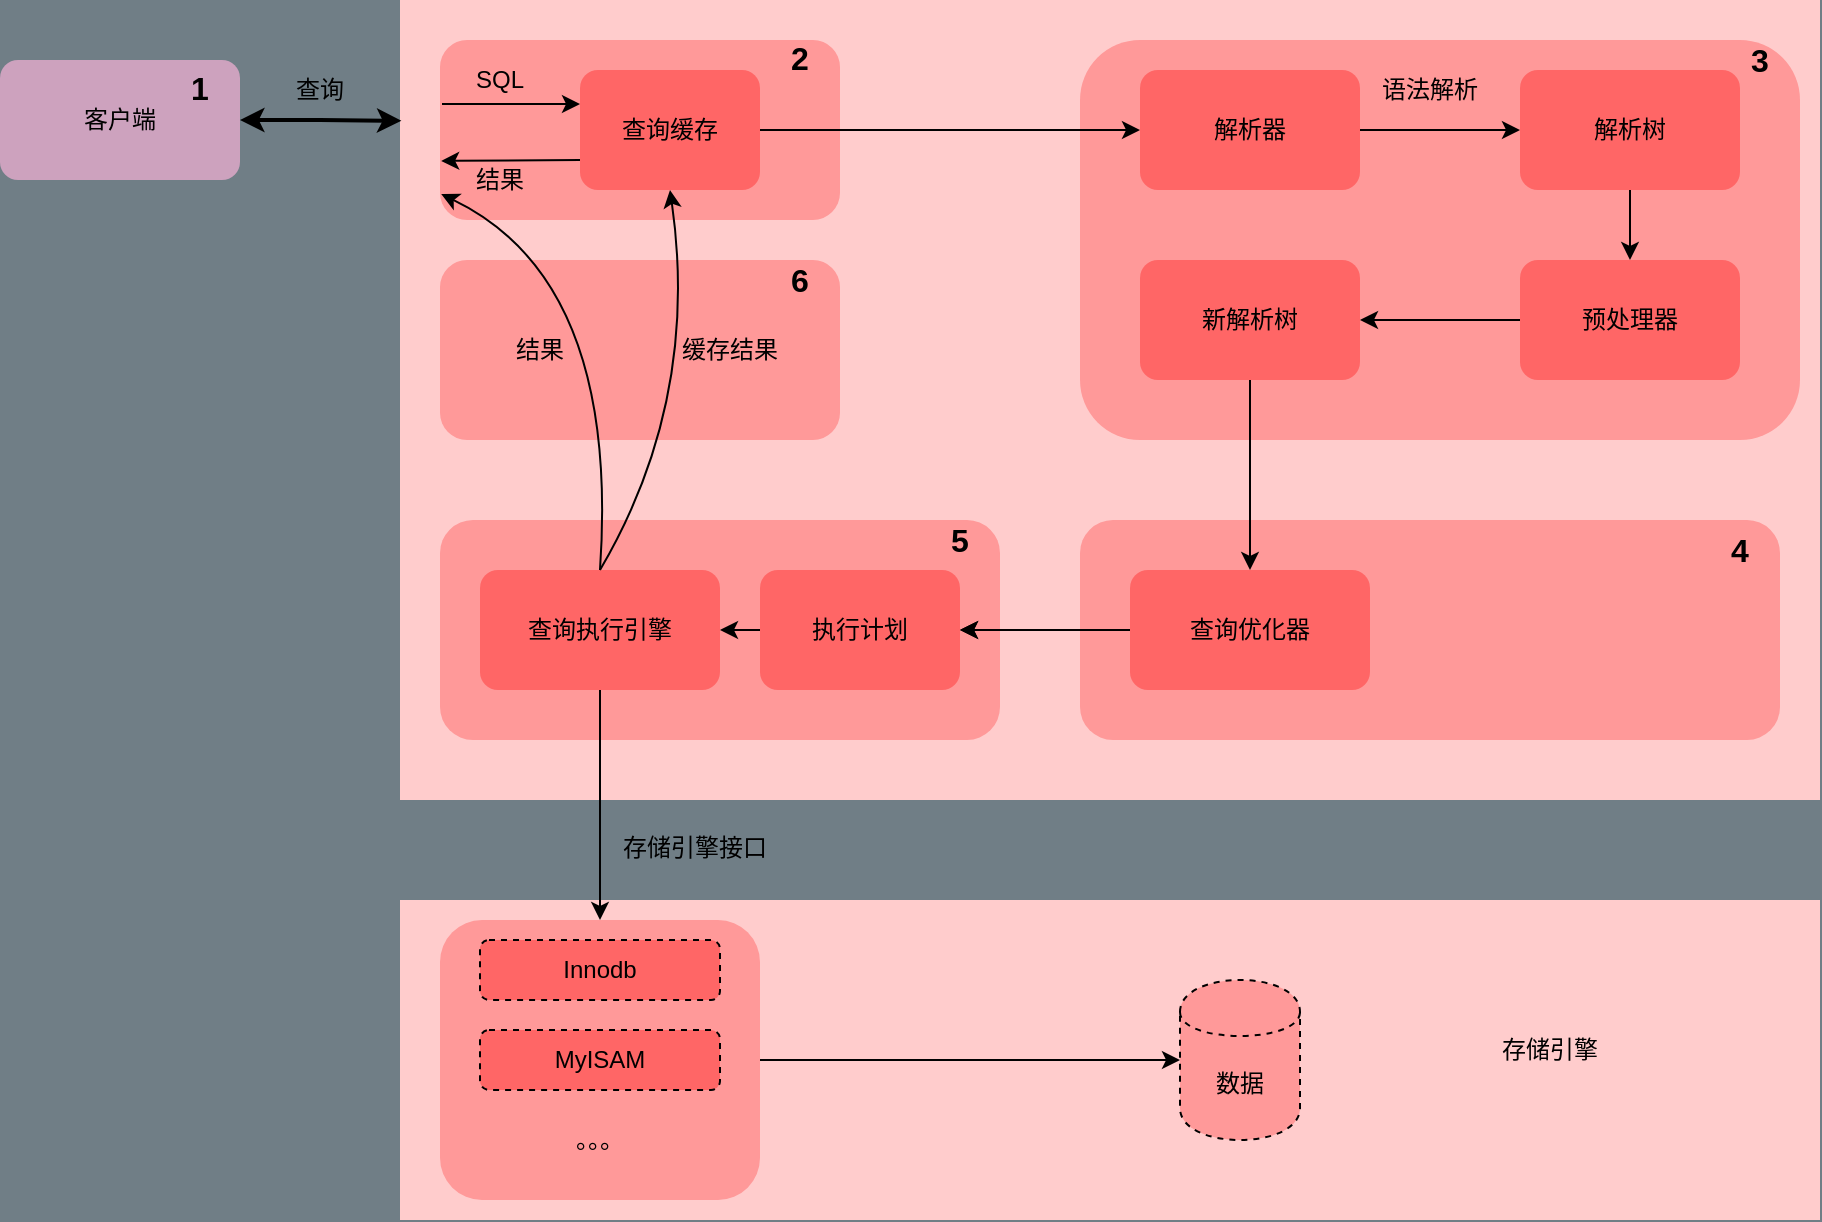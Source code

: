 <mxfile version="12.4.2" type="device" pages="1"><diagram id="VSArOQDPkqbNzoKQu4Cz" name="第 1 页"><mxGraphModel dx="1970" dy="540" grid="1" gridSize="10" guides="1" tooltips="1" connect="1" arrows="1" fold="1" page="1" pageScale="1" pageWidth="1169" pageHeight="827" background="#707E86" math="0" shadow="0"><root><mxCell id="0"/><mxCell id="1" parent="0"/><mxCell id="qm8bATwxqnZve9ucm5o6-2" value="" style="rounded=0;whiteSpace=wrap;html=1;dashed=1;fillColor=#FFCCCC;strokeColor=none;" vertex="1" parent="1"><mxGeometry x="160" y="50" width="710" height="400" as="geometry"/></mxCell><mxCell id="qm8bATwxqnZve9ucm5o6-3" value="" style="rounded=1;whiteSpace=wrap;html=1;dashed=1;fillColor=#FF9999;strokeColor=none;" vertex="1" parent="1"><mxGeometry x="180" y="70" width="200" height="90" as="geometry"/></mxCell><mxCell id="qm8bATwxqnZve9ucm5o6-5" value="" style="rounded=1;whiteSpace=wrap;html=1;dashed=1;fillColor=#FF9999;strokeColor=none;" vertex="1" parent="1"><mxGeometry x="180" y="180" width="200" height="90" as="geometry"/></mxCell><mxCell id="qm8bATwxqnZve9ucm5o6-7" value="" style="rounded=1;whiteSpace=wrap;html=1;dashed=1;fillColor=#FF9999;strokeColor=none;" vertex="1" parent="1"><mxGeometry x="180" y="310" width="280" height="110" as="geometry"/></mxCell><mxCell id="qm8bATwxqnZve9ucm5o6-9" value="&lt;font style=&quot;font-size: 12px&quot;&gt;查询缓存&lt;/font&gt;" style="rounded=1;whiteSpace=wrap;html=1;dashed=1;fillColor=#FF6666;strokeColor=none;" vertex="1" parent="1"><mxGeometry x="250" y="85" width="90" height="60" as="geometry"/></mxCell><mxCell id="qm8bATwxqnZve9ucm5o6-10" value="" style="rounded=1;whiteSpace=wrap;html=1;dashed=1;fillColor=#FF9999;strokeColor=none;" vertex="1" parent="1"><mxGeometry x="500" y="70" width="360" height="200" as="geometry"/></mxCell><mxCell id="qm8bATwxqnZve9ucm5o6-36" style="edgeStyle=orthogonalEdgeStyle;rounded=0;orthogonalLoop=1;jettySize=auto;html=1;entryX=1;entryY=0.5;entryDx=0;entryDy=0;exitX=0;exitY=0.5;exitDx=0;exitDy=0;" edge="1" parent="1" source="qm8bATwxqnZve9ucm5o6-16" target="qm8bATwxqnZve9ucm5o6-18"><mxGeometry relative="1" as="geometry"/></mxCell><mxCell id="qm8bATwxqnZve9ucm5o6-11" value="" style="rounded=1;whiteSpace=wrap;html=1;dashed=1;fillColor=#FF9999;strokeColor=none;" vertex="1" parent="1"><mxGeometry x="500" y="310" width="350" height="110" as="geometry"/></mxCell><mxCell id="qm8bATwxqnZve9ucm5o6-27" style="edgeStyle=orthogonalEdgeStyle;rounded=0;orthogonalLoop=1;jettySize=auto;html=1;entryX=0;entryY=0.5;entryDx=0;entryDy=0;" edge="1" parent="1" source="qm8bATwxqnZve9ucm5o6-12" target="qm8bATwxqnZve9ucm5o6-13"><mxGeometry relative="1" as="geometry"/></mxCell><mxCell id="qm8bATwxqnZve9ucm5o6-12" value="解析器" style="rounded=1;whiteSpace=wrap;html=1;dashed=1;fillColor=#FF6666;strokeColor=none;" vertex="1" parent="1"><mxGeometry x="530" y="85" width="110" height="60" as="geometry"/></mxCell><mxCell id="qm8bATwxqnZve9ucm5o6-28" style="edgeStyle=orthogonalEdgeStyle;rounded=0;orthogonalLoop=1;jettySize=auto;html=1;" edge="1" parent="1" source="qm8bATwxqnZve9ucm5o6-13" target="qm8bATwxqnZve9ucm5o6-14"><mxGeometry relative="1" as="geometry"/></mxCell><mxCell id="qm8bATwxqnZve9ucm5o6-13" value="解析树" style="rounded=1;whiteSpace=wrap;html=1;dashed=1;fillColor=#FF6666;strokeColor=none;" vertex="1" parent="1"><mxGeometry x="720" y="85" width="110" height="60" as="geometry"/></mxCell><mxCell id="qm8bATwxqnZve9ucm5o6-29" style="edgeStyle=orthogonalEdgeStyle;rounded=0;orthogonalLoop=1;jettySize=auto;html=1;entryX=1;entryY=0.5;entryDx=0;entryDy=0;" edge="1" parent="1" source="qm8bATwxqnZve9ucm5o6-14" target="qm8bATwxqnZve9ucm5o6-15"><mxGeometry relative="1" as="geometry"/></mxCell><mxCell id="qm8bATwxqnZve9ucm5o6-14" value="预处理器" style="rounded=1;whiteSpace=wrap;html=1;dashed=1;fillColor=#FF6666;strokeColor=none;" vertex="1" parent="1"><mxGeometry x="720" y="180" width="110" height="60" as="geometry"/></mxCell><mxCell id="qm8bATwxqnZve9ucm5o6-31" style="edgeStyle=orthogonalEdgeStyle;rounded=0;orthogonalLoop=1;jettySize=auto;html=1;" edge="1" parent="1" source="qm8bATwxqnZve9ucm5o6-15" target="qm8bATwxqnZve9ucm5o6-16"><mxGeometry relative="1" as="geometry"/></mxCell><mxCell id="qm8bATwxqnZve9ucm5o6-15" value="新解析树" style="rounded=1;whiteSpace=wrap;html=1;dashed=1;fillColor=#FF6666;strokeColor=none;" vertex="1" parent="1"><mxGeometry x="530" y="180" width="110" height="60" as="geometry"/></mxCell><mxCell id="qm8bATwxqnZve9ucm5o6-16" value="查询优化器" style="rounded=1;whiteSpace=wrap;html=1;dashed=1;fillColor=#FF6666;strokeColor=none;" vertex="1" parent="1"><mxGeometry x="525" y="335" width="120" height="60" as="geometry"/></mxCell><mxCell id="qm8bATwxqnZve9ucm5o6-17" value="查询执行引擎" style="rounded=1;whiteSpace=wrap;html=1;dashed=1;fillColor=#FF6666;strokeColor=none;" vertex="1" parent="1"><mxGeometry x="200" y="335" width="120" height="60" as="geometry"/></mxCell><mxCell id="qm8bATwxqnZve9ucm5o6-38" style="edgeStyle=orthogonalEdgeStyle;rounded=0;orthogonalLoop=1;jettySize=auto;html=1;exitX=0;exitY=0.5;exitDx=0;exitDy=0;entryX=1;entryY=0.5;entryDx=0;entryDy=0;" edge="1" parent="1" source="qm8bATwxqnZve9ucm5o6-18" target="qm8bATwxqnZve9ucm5o6-17"><mxGeometry relative="1" as="geometry"/></mxCell><mxCell id="qm8bATwxqnZve9ucm5o6-18" value="执行计划" style="rounded=1;whiteSpace=wrap;html=1;dashed=1;fillColor=#FF6666;strokeColor=none;" vertex="1" parent="1"><mxGeometry x="340" y="335" width="100" height="60" as="geometry"/></mxCell><mxCell id="qm8bATwxqnZve9ucm5o6-23" value="&lt;b style=&quot;line-height: 120%&quot;&gt;&lt;font style=&quot;font-size: 16px&quot;&gt;2&lt;/font&gt;&lt;/b&gt;" style="text;html=1;strokeColor=none;fillColor=none;align=center;verticalAlign=middle;whiteSpace=wrap;rounded=0;dashed=1;shadow=1;" vertex="1" parent="1"><mxGeometry x="340" y="70" width="40" height="20" as="geometry"/></mxCell><mxCell id="qm8bATwxqnZve9ucm5o6-25" style="edgeStyle=orthogonalEdgeStyle;rounded=0;orthogonalLoop=1;jettySize=auto;html=1;exitX=1;exitY=0.5;exitDx=0;exitDy=0;entryX=0;entryY=0.5;entryDx=0;entryDy=0;" edge="1" parent="1" source="qm8bATwxqnZve9ucm5o6-9" target="qm8bATwxqnZve9ucm5o6-12"><mxGeometry relative="1" as="geometry"/></mxCell><mxCell id="qm8bATwxqnZve9ucm5o6-30" value="语法解析" style="text;html=1;strokeColor=none;fillColor=none;align=center;verticalAlign=middle;whiteSpace=wrap;rounded=0;shadow=1;dashed=1;" vertex="1" parent="1"><mxGeometry x="650" y="85" width="50" height="20" as="geometry"/></mxCell><mxCell id="qm8bATwxqnZve9ucm5o6-32" value="&lt;span style=&quot;font-size: 16px&quot;&gt;&lt;b&gt;3&lt;/b&gt;&lt;/span&gt;" style="text;html=1;strokeColor=none;fillColor=none;align=center;verticalAlign=middle;whiteSpace=wrap;rounded=0;dashed=1;shadow=1;" vertex="1" parent="1"><mxGeometry x="820" y="70" width="40" height="20" as="geometry"/></mxCell><mxCell id="qm8bATwxqnZve9ucm5o6-33" value="&lt;span style=&quot;font-size: 16px&quot;&gt;&lt;b&gt;4&lt;/b&gt;&lt;/span&gt;" style="text;html=1;strokeColor=none;fillColor=none;align=center;verticalAlign=middle;whiteSpace=wrap;rounded=0;dashed=1;shadow=1;" vertex="1" parent="1"><mxGeometry x="810" y="315" width="40" height="20" as="geometry"/></mxCell><mxCell id="qm8bATwxqnZve9ucm5o6-37" value="" style="edgeStyle=orthogonalEdgeStyle;rounded=0;orthogonalLoop=1;jettySize=auto;html=1;exitX=0;exitY=0.5;exitDx=0;exitDy=0;" edge="1" parent="1" source="qm8bATwxqnZve9ucm5o6-16" target="qm8bATwxqnZve9ucm5o6-18"><mxGeometry relative="1" as="geometry"/></mxCell><mxCell id="qm8bATwxqnZve9ucm5o6-39" value="&lt;span style=&quot;font-size: 16px&quot;&gt;&lt;b&gt;5&lt;/b&gt;&lt;/span&gt;" style="text;html=1;strokeColor=none;fillColor=none;align=center;verticalAlign=middle;whiteSpace=wrap;rounded=0;dashed=1;shadow=1;" vertex="1" parent="1"><mxGeometry x="420" y="310" width="40" height="20" as="geometry"/></mxCell><mxCell id="qm8bATwxqnZve9ucm5o6-44" style="edgeStyle=orthogonalEdgeStyle;rounded=0;orthogonalLoop=1;jettySize=auto;html=1;entryX=0.001;entryY=0.151;entryDx=0;entryDy=0;entryPerimeter=0;startArrow=classic;startFill=1;strokeWidth=2;" edge="1" parent="1" source="qm8bATwxqnZve9ucm5o6-42" target="qm8bATwxqnZve9ucm5o6-2"><mxGeometry relative="1" as="geometry"/></mxCell><mxCell id="qm8bATwxqnZve9ucm5o6-42" value="客户端" style="rounded=1;whiteSpace=wrap;html=1;shadow=0;dashed=1;fillColor=#CDA2BE;strokeColor=none;" vertex="1" parent="1"><mxGeometry x="-40" y="80" width="120" height="60" as="geometry"/></mxCell><mxCell id="qm8bATwxqnZve9ucm5o6-45" value="" style="endArrow=classic;html=1;strokeWidth=1;" edge="1" parent="1"><mxGeometry width="50" height="50" relative="1" as="geometry"><mxPoint x="181" y="102" as="sourcePoint"/><mxPoint x="250" y="102" as="targetPoint"/></mxGeometry></mxCell><mxCell id="qm8bATwxqnZve9ucm5o6-46" value="" style="endArrow=none;html=1;strokeWidth=1;exitX=0.003;exitY=0.672;exitDx=0;exitDy=0;exitPerimeter=0;entryX=0;entryY=0.75;entryDx=0;entryDy=0;startArrow=classic;startFill=1;endFill=0;" edge="1" parent="1" source="qm8bATwxqnZve9ucm5o6-3" target="qm8bATwxqnZve9ucm5o6-9"><mxGeometry width="50" height="50" relative="1" as="geometry"><mxPoint x="191" y="112" as="sourcePoint"/><mxPoint x="260" y="112" as="targetPoint"/></mxGeometry></mxCell><mxCell id="qm8bATwxqnZve9ucm5o6-47" value="SQL" style="text;html=1;strokeColor=none;fillColor=none;align=center;verticalAlign=middle;whiteSpace=wrap;rounded=0;shadow=1;dashed=1;" vertex="1" parent="1"><mxGeometry x="190" y="80" width="40" height="20" as="geometry"/></mxCell><mxCell id="qm8bATwxqnZve9ucm5o6-48" value="结果" style="text;html=1;strokeColor=none;fillColor=none;align=center;verticalAlign=middle;whiteSpace=wrap;rounded=0;shadow=1;dashed=1;" vertex="1" parent="1"><mxGeometry x="190" y="130" width="40" height="20" as="geometry"/></mxCell><mxCell id="qm8bATwxqnZve9ucm5o6-49" value="" style="endArrow=classic;html=1;strokeWidth=1;exitX=0.5;exitY=0;exitDx=0;exitDy=0;entryX=0.003;entryY=0.856;entryDx=0;entryDy=0;entryPerimeter=0;curved=1;" edge="1" parent="1" source="qm8bATwxqnZve9ucm5o6-17" target="qm8bATwxqnZve9ucm5o6-3"><mxGeometry width="50" height="50" relative="1" as="geometry"><mxPoint x="240" y="320" as="sourcePoint"/><mxPoint x="290" y="270" as="targetPoint"/><Array as="points"><mxPoint x="270" y="190"/></Array></mxGeometry></mxCell><mxCell id="qm8bATwxqnZve9ucm5o6-50" value="" style="endArrow=classic;html=1;strokeWidth=1;exitX=0.5;exitY=0;exitDx=0;exitDy=0;entryX=0.5;entryY=1;entryDx=0;entryDy=0;curved=1;" edge="1" parent="1" source="qm8bATwxqnZve9ucm5o6-17" target="qm8bATwxqnZve9ucm5o6-9"><mxGeometry width="50" height="50" relative="1" as="geometry"><mxPoint x="260" y="330" as="sourcePoint"/><mxPoint x="330" y="280" as="targetPoint"/><Array as="points"><mxPoint x="310" y="250"/></Array></mxGeometry></mxCell><mxCell id="qm8bATwxqnZve9ucm5o6-51" value="&lt;span style=&quot;font-size: 16px&quot;&gt;&lt;b&gt;6&lt;/b&gt;&lt;/span&gt;" style="text;html=1;strokeColor=none;fillColor=none;align=center;verticalAlign=middle;whiteSpace=wrap;rounded=0;dashed=1;shadow=1;" vertex="1" parent="1"><mxGeometry x="340" y="180" width="40" height="20" as="geometry"/></mxCell><mxCell id="qm8bATwxqnZve9ucm5o6-53" value="结果" style="text;html=1;strokeColor=none;fillColor=none;align=center;verticalAlign=middle;whiteSpace=wrap;rounded=0;shadow=1;dashed=1;" vertex="1" parent="1"><mxGeometry x="210" y="215" width="40" height="20" as="geometry"/></mxCell><mxCell id="qm8bATwxqnZve9ucm5o6-56" value="缓存结果" style="text;html=1;strokeColor=none;fillColor=none;align=center;verticalAlign=middle;whiteSpace=wrap;rounded=0;shadow=1;dashed=1;" vertex="1" parent="1"><mxGeometry x="300" y="215" width="50" height="20" as="geometry"/></mxCell><mxCell id="qm8bATwxqnZve9ucm5o6-57" value="" style="rounded=0;whiteSpace=wrap;html=1;shadow=0;dashed=1;fillColor=#FFCCCC;strokeColor=none;" vertex="1" parent="1"><mxGeometry x="160" y="500" width="710" height="160" as="geometry"/></mxCell><mxCell id="qm8bATwxqnZve9ucm5o6-58" value="数据" style="shape=cylinder;whiteSpace=wrap;html=1;boundedLbl=1;backgroundOutline=1;rounded=0;shadow=0;dashed=1;fillColor=#FF9999;" vertex="1" parent="1"><mxGeometry x="550" y="540" width="60" height="80" as="geometry"/></mxCell><mxCell id="qm8bATwxqnZve9ucm5o6-66" style="edgeStyle=orthogonalEdgeStyle;curved=1;orthogonalLoop=1;jettySize=auto;html=1;entryX=0;entryY=0.5;entryDx=0;entryDy=0;startArrow=none;startFill=0;endArrow=classic;endFill=1;strokeWidth=1;" edge="1" parent="1" source="qm8bATwxqnZve9ucm5o6-59" target="qm8bATwxqnZve9ucm5o6-58"><mxGeometry relative="1" as="geometry"/></mxCell><mxCell id="qm8bATwxqnZve9ucm5o6-59" value="" style="rounded=1;whiteSpace=wrap;html=1;shadow=0;dashed=1;fillColor=#FF9999;strokeColor=none;" vertex="1" parent="1"><mxGeometry x="180" y="510" width="160" height="140" as="geometry"/></mxCell><mxCell id="qm8bATwxqnZve9ucm5o6-60" value="Innodb" style="rounded=1;whiteSpace=wrap;html=1;shadow=0;dashed=1;fillColor=#FF6666;" vertex="1" parent="1"><mxGeometry x="200" y="520" width="120" height="30" as="geometry"/></mxCell><mxCell id="qm8bATwxqnZve9ucm5o6-63" value="MyISAM" style="rounded=1;whiteSpace=wrap;html=1;shadow=0;dashed=1;fillColor=#FF6666;" vertex="1" parent="1"><mxGeometry x="200" y="565" width="120" height="30" as="geometry"/></mxCell><mxCell id="qm8bATwxqnZve9ucm5o6-64" value="。。。" style="text;html=1;strokeColor=none;fillColor=none;align=center;verticalAlign=middle;whiteSpace=wrap;rounded=0;shadow=0;dashed=1;" vertex="1" parent="1"><mxGeometry x="240" y="610" width="40" height="20" as="geometry"/></mxCell><mxCell id="qm8bATwxqnZve9ucm5o6-67" value="" style="endArrow=classic;html=1;strokeWidth=1;entryX=0.5;entryY=0;entryDx=0;entryDy=0;exitX=0.5;exitY=1;exitDx=0;exitDy=0;" edge="1" parent="1" source="qm8bATwxqnZve9ucm5o6-17" target="qm8bATwxqnZve9ucm5o6-59"><mxGeometry width="50" height="50" relative="1" as="geometry"><mxPoint x="260" y="440" as="sourcePoint"/><mxPoint x="310" y="390" as="targetPoint"/></mxGeometry></mxCell><mxCell id="qm8bATwxqnZve9ucm5o6-68" value="存储引擎接口" style="text;html=1;strokeColor=none;fillColor=none;align=center;verticalAlign=middle;whiteSpace=wrap;rounded=0;shadow=0;dashed=1;" vertex="1" parent="1"><mxGeometry x="265" y="464" width="85" height="20" as="geometry"/></mxCell><mxCell id="qm8bATwxqnZve9ucm5o6-69" value="&lt;b style=&quot;line-height: 120%&quot;&gt;&lt;font style=&quot;font-size: 16px&quot;&gt;1&lt;/font&gt;&lt;/b&gt;" style="text;html=1;strokeColor=none;fillColor=none;align=center;verticalAlign=middle;whiteSpace=wrap;rounded=0;dashed=1;shadow=1;" vertex="1" parent="1"><mxGeometry x="40" y="85" width="40" height="20" as="geometry"/></mxCell><mxCell id="qm8bATwxqnZve9ucm5o6-71" value="存储引擎" style="text;html=1;strokeColor=none;fillColor=none;align=center;verticalAlign=middle;whiteSpace=wrap;rounded=0;shadow=0;dashed=1;" vertex="1" parent="1"><mxGeometry x="700" y="565" width="70" height="20" as="geometry"/></mxCell><mxCell id="qm8bATwxqnZve9ucm5o6-72" value="查询" style="text;html=1;strokeColor=none;fillColor=none;align=center;verticalAlign=middle;whiteSpace=wrap;rounded=0;shadow=0;dashed=1;" vertex="1" parent="1"><mxGeometry x="100" y="85" width="40" height="20" as="geometry"/></mxCell></root></mxGraphModel></diagram></mxfile>